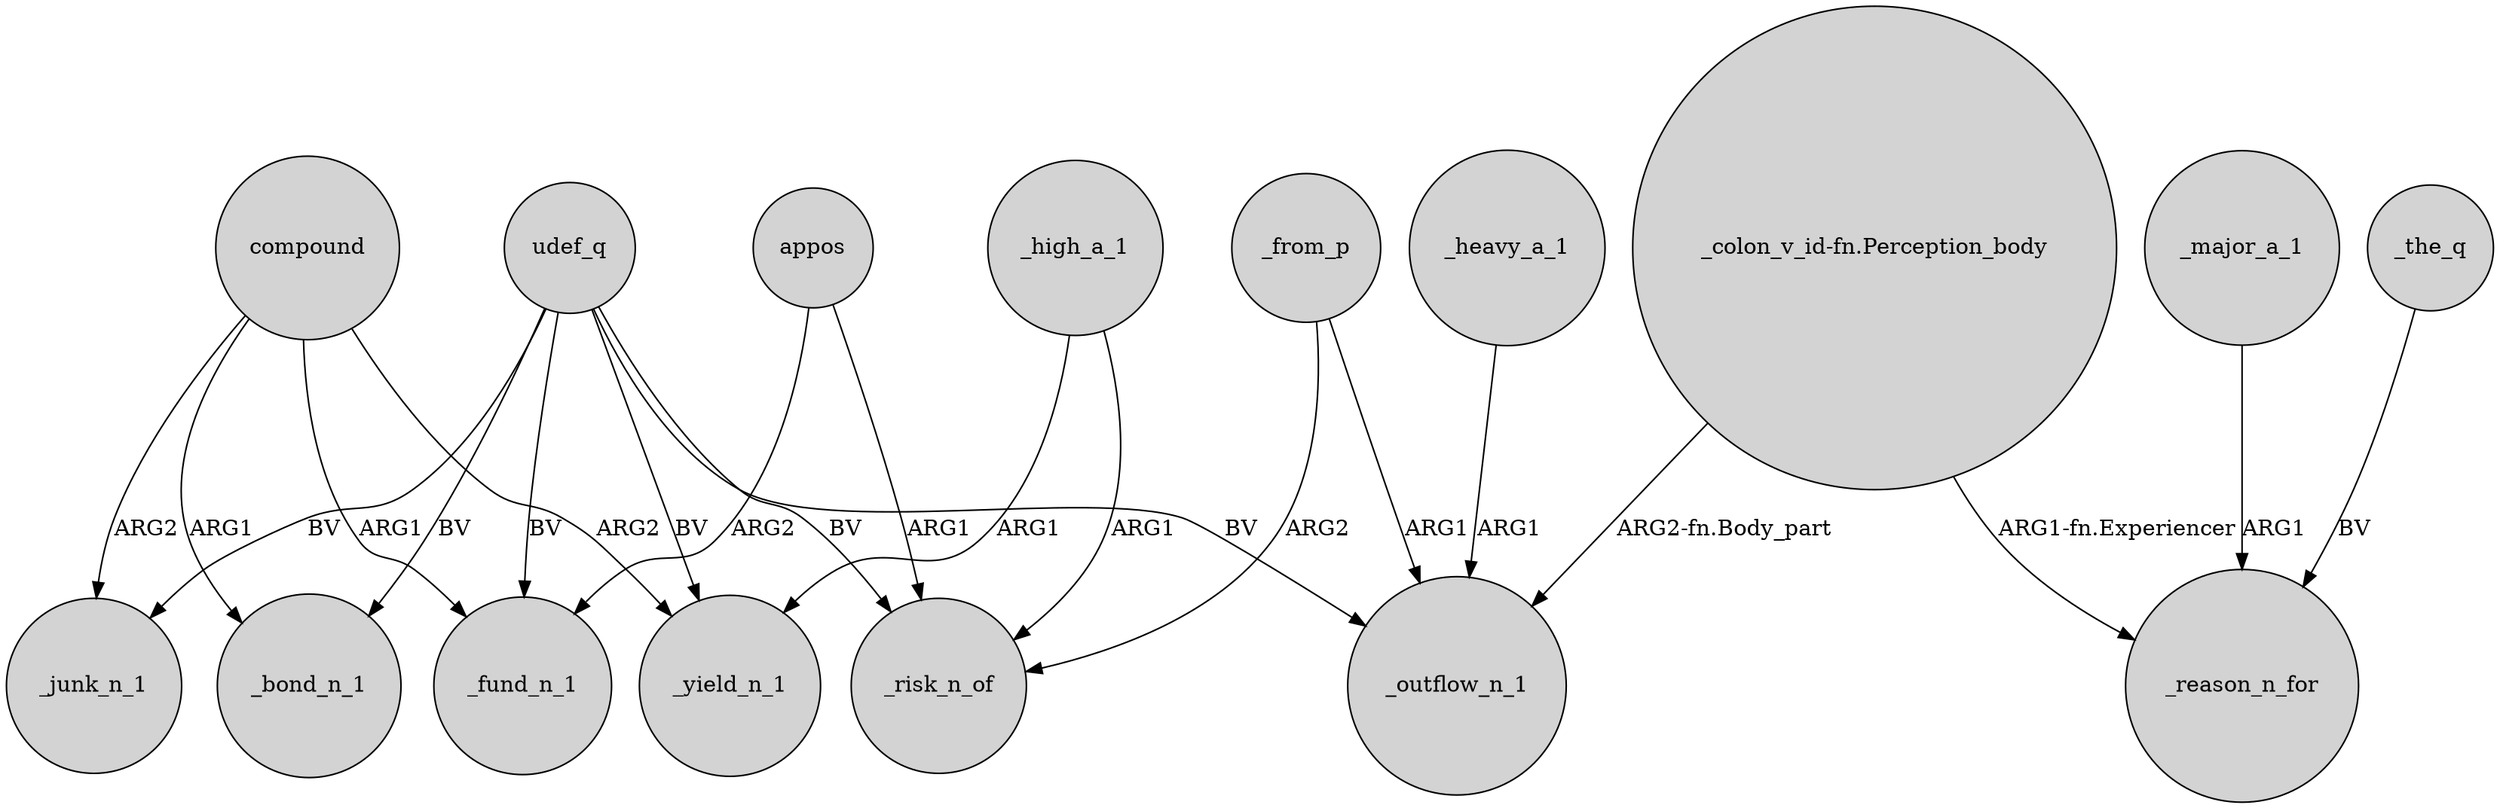 digraph {
	node [shape=circle style=filled]
	udef_q -> _risk_n_of [label=BV]
	udef_q -> _bond_n_1 [label=BV]
	compound -> _yield_n_1 [label=ARG2]
	udef_q -> _fund_n_1 [label=BV]
	"_colon_v_id-fn.Perception_body" -> _outflow_n_1 [label="ARG2-fn.Body_part"]
	compound -> _bond_n_1 [label=ARG1]
	compound -> _junk_n_1 [label=ARG2]
	_major_a_1 -> _reason_n_for [label=ARG1]
	appos -> _fund_n_1 [label=ARG2]
	_the_q -> _reason_n_for [label=BV]
	udef_q -> _yield_n_1 [label=BV]
	appos -> _risk_n_of [label=ARG1]
	_heavy_a_1 -> _outflow_n_1 [label=ARG1]
	_high_a_1 -> _yield_n_1 [label=ARG1]
	udef_q -> _junk_n_1 [label=BV]
	"_colon_v_id-fn.Perception_body" -> _reason_n_for [label="ARG1-fn.Experiencer"]
	_high_a_1 -> _risk_n_of [label=ARG1]
	compound -> _fund_n_1 [label=ARG1]
	_from_p -> _risk_n_of [label=ARG2]
	_from_p -> _outflow_n_1 [label=ARG1]
	udef_q -> _outflow_n_1 [label=BV]
}
